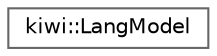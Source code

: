 digraph "Graphical Class Hierarchy"
{
 // LATEX_PDF_SIZE
  bgcolor="transparent";
  edge [fontname=Helvetica,fontsize=10,labelfontname=Helvetica,labelfontsize=10];
  node [fontname=Helvetica,fontsize=10,shape=box,height=0.2,width=0.4];
  rankdir="LR";
  Node0 [id="Node000000",label="kiwi::LangModel",height=0.2,width=0.4,color="grey40", fillcolor="white", style="filled",URL="$structkiwi_1_1LangModel.html",tooltip=" "];
}
